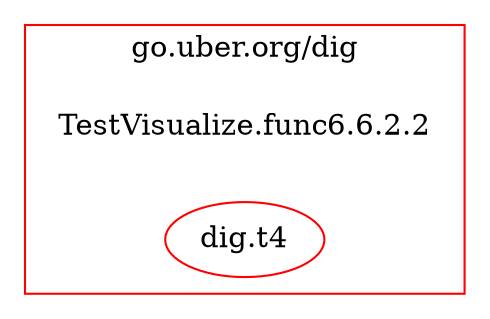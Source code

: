 digraph {
	rankdir=RL;
	graph [compound=true];
	
		subgraph cluster_0 {
			label = "go.uber.org/dig";
			constructor_0 [shape=plaintext label="TestVisualize.func6.6.2.2"];
			color=red;
			"dig.t4" [label=<dig.t4>];
			
		}
		
		
	"dig.t4" [color=red];
	
}